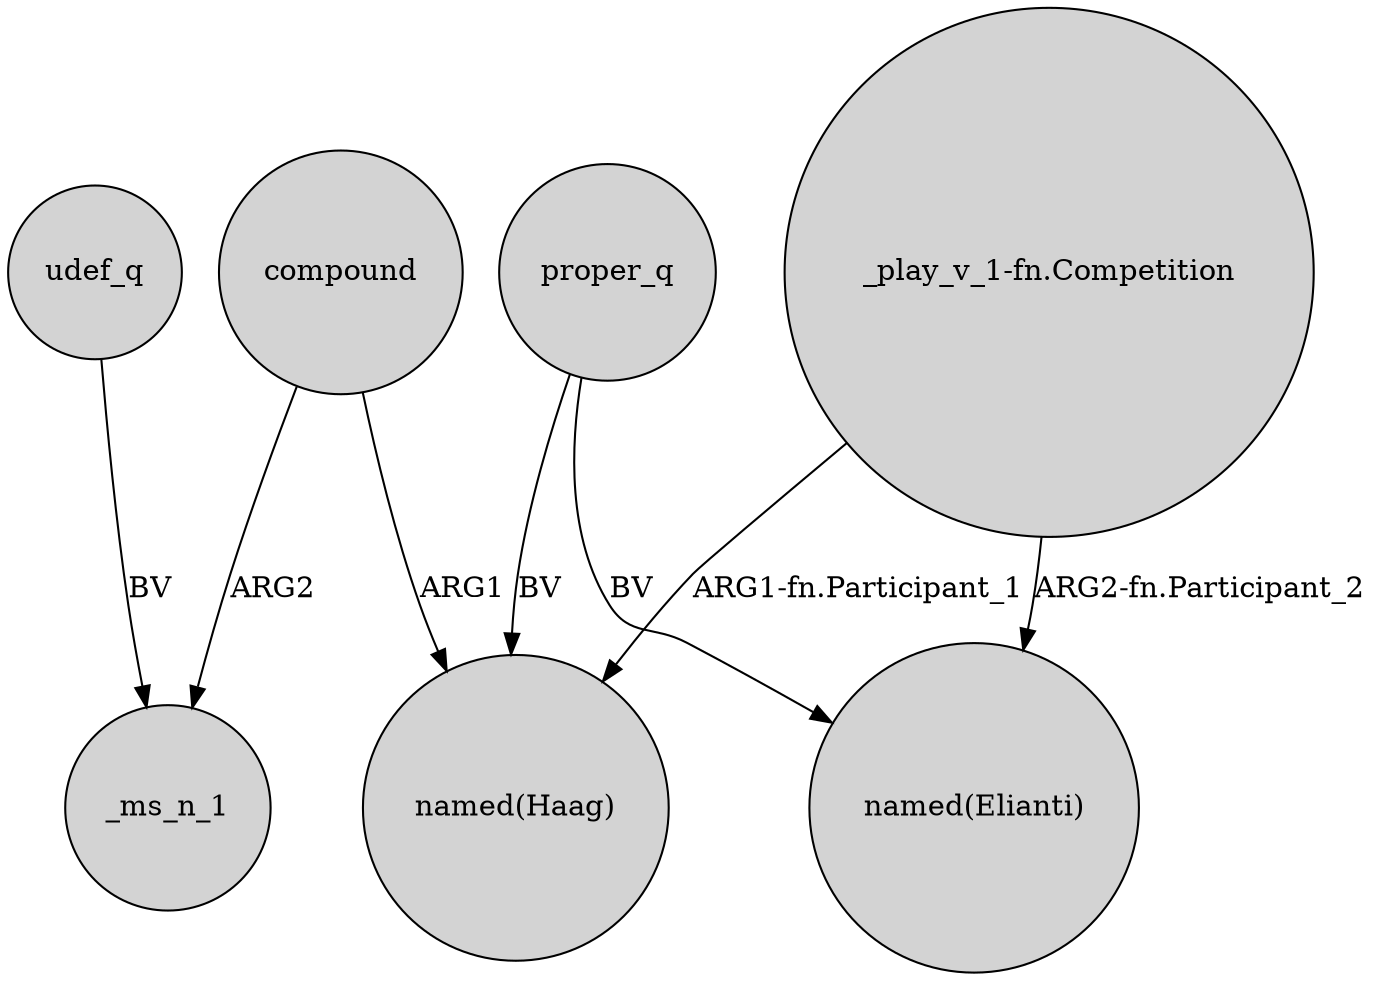 digraph {
	node [shape=circle style=filled]
	compound -> "named(Haag)" [label=ARG1]
	"_play_v_1-fn.Competition" -> "named(Elianti)" [label="ARG2-fn.Participant_2"]
	proper_q -> "named(Elianti)" [label=BV]
	proper_q -> "named(Haag)" [label=BV]
	compound -> _ms_n_1 [label=ARG2]
	udef_q -> _ms_n_1 [label=BV]
	"_play_v_1-fn.Competition" -> "named(Haag)" [label="ARG1-fn.Participant_1"]
}
